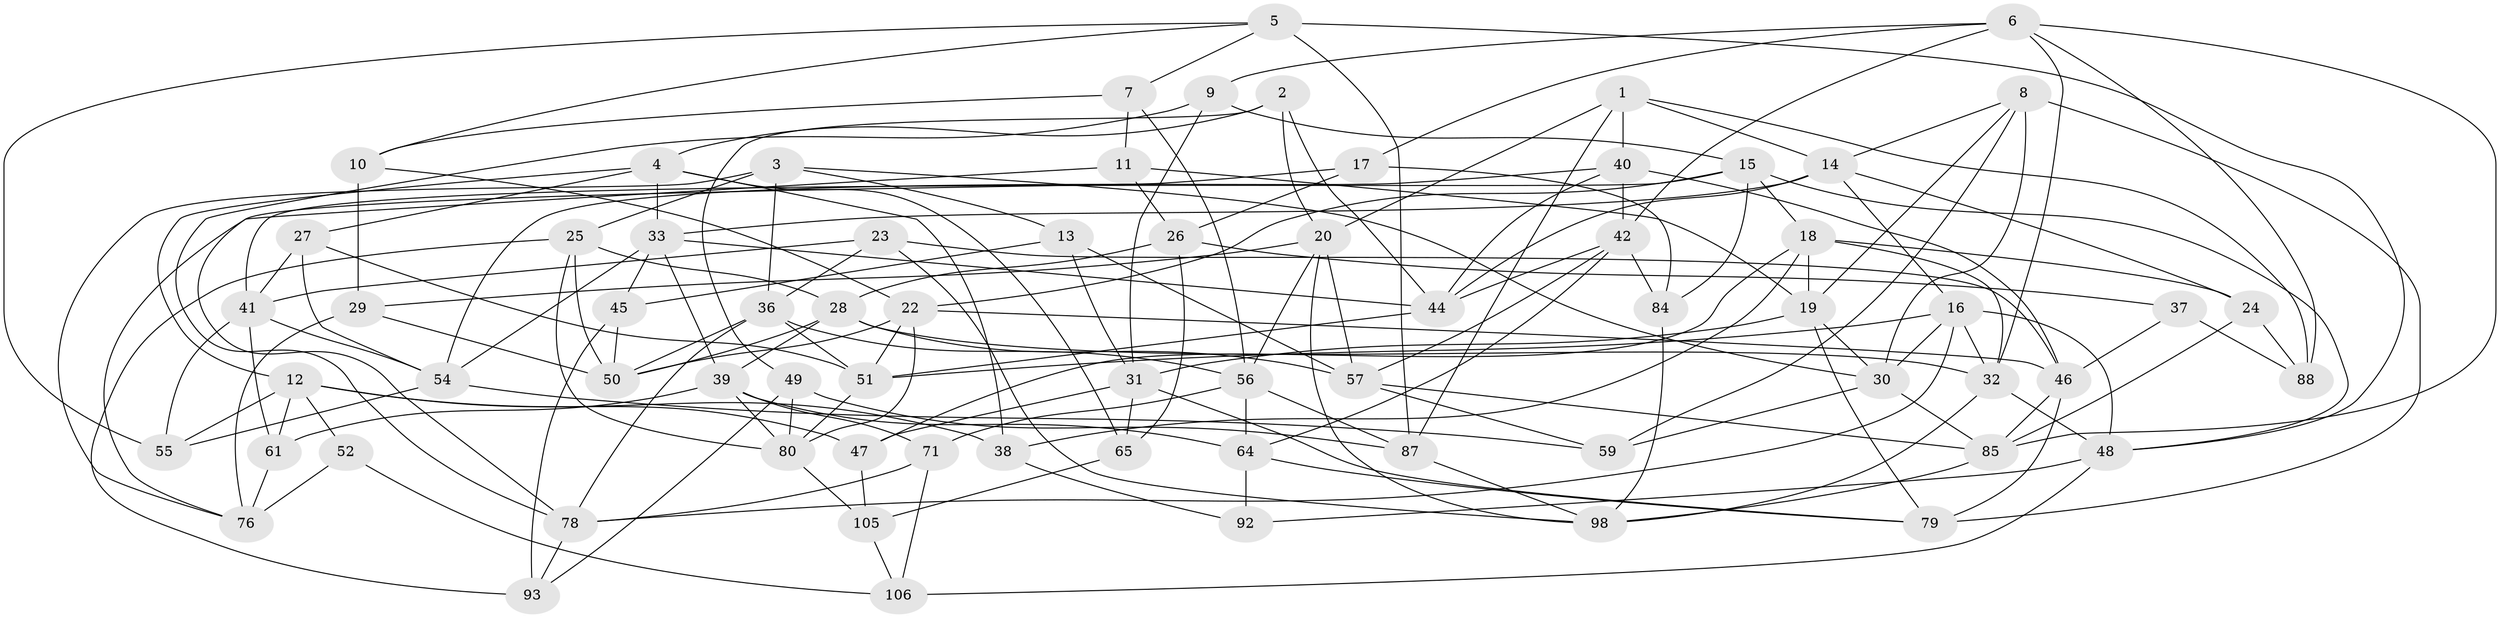 // original degree distribution, {4: 1.0}
// Generated by graph-tools (version 1.1) at 2025/42/03/06/25 10:42:19]
// undirected, 70 vertices, 175 edges
graph export_dot {
graph [start="1"]
  node [color=gray90,style=filled];
  1 [super="+21"];
  2;
  3 [super="+43"];
  4 [super="+99"];
  5 [super="+62"];
  6 [super="+111"];
  7;
  8 [super="+94"];
  9;
  10;
  11;
  12 [super="+34"];
  13;
  14 [super="+95"];
  15 [super="+70"];
  16 [super="+69"];
  17;
  18 [super="+58"];
  19 [super="+110"];
  20 [super="+63"];
  22 [super="+35"];
  23;
  24;
  25 [super="+96"];
  26 [super="+90"];
  27;
  28 [super="+60"];
  29;
  30 [super="+66"];
  31 [super="+83"];
  32 [super="+103"];
  33 [super="+74"];
  36 [super="+81"];
  37;
  38;
  39 [super="+100"];
  40 [super="+101"];
  41 [super="+53"];
  42 [super="+77"];
  44 [super="+68"];
  45;
  46 [super="+67"];
  47;
  48 [super="+82"];
  49;
  50 [super="+91"];
  51 [super="+109"];
  52;
  54 [super="+75"];
  55;
  56 [super="+89"];
  57 [super="+72"];
  59;
  61;
  64 [super="+73"];
  65;
  71;
  76 [super="+86"];
  78 [super="+102"];
  79 [super="+104"];
  80 [super="+107"];
  84;
  85 [super="+97"];
  87 [super="+108"];
  88;
  92;
  93;
  98 [super="+112"];
  105;
  106;
  1 -- 88;
  1 -- 40 [weight=2];
  1 -- 14;
  1 -- 20;
  1 -- 87;
  2 -- 49;
  2 -- 44;
  2 -- 20;
  2 -- 4;
  3 -- 25 [weight=2];
  3 -- 13;
  3 -- 36;
  3 -- 76;
  3 -- 30;
  4 -- 65;
  4 -- 38;
  4 -- 27;
  4 -- 33;
  4 -- 12;
  5 -- 55;
  5 -- 7;
  5 -- 87 [weight=2];
  5 -- 48;
  5 -- 10;
  6 -- 17;
  6 -- 88;
  6 -- 9;
  6 -- 42;
  6 -- 32;
  6 -- 85;
  7 -- 10;
  7 -- 11;
  7 -- 56;
  8 -- 59;
  8 -- 79 [weight=2];
  8 -- 14;
  8 -- 19;
  8 -- 30;
  9 -- 31;
  9 -- 78;
  9 -- 15;
  10 -- 29;
  10 -- 22;
  11 -- 78;
  11 -- 26;
  11 -- 19;
  12 -- 52;
  12 -- 61;
  12 -- 47;
  12 -- 38;
  12 -- 55;
  13 -- 45;
  13 -- 31;
  13 -- 57;
  14 -- 16;
  14 -- 24;
  14 -- 44;
  14 -- 33;
  15 -- 48;
  15 -- 84;
  15 -- 22;
  15 -- 41;
  15 -- 18;
  16 -- 30;
  16 -- 78;
  16 -- 32;
  16 -- 48;
  16 -- 51;
  17 -- 84;
  17 -- 26;
  17 -- 76;
  18 -- 24;
  18 -- 47;
  18 -- 32;
  18 -- 19;
  18 -- 38;
  19 -- 31;
  19 -- 30;
  19 -- 79;
  20 -- 29;
  20 -- 57;
  20 -- 56;
  20 -- 98;
  22 -- 51;
  22 -- 80;
  22 -- 50;
  22 -- 46;
  23 -- 36;
  23 -- 46;
  23 -- 41;
  23 -- 98;
  24 -- 88;
  24 -- 85;
  25 -- 93;
  25 -- 50;
  25 -- 80;
  25 -- 28;
  26 -- 37 [weight=2];
  26 -- 65;
  26 -- 28;
  27 -- 41;
  27 -- 54;
  27 -- 51;
  28 -- 32;
  28 -- 50;
  28 -- 57;
  28 -- 39;
  29 -- 50;
  29 -- 76;
  30 -- 85;
  30 -- 59;
  31 -- 65;
  31 -- 47;
  31 -- 79;
  32 -- 98;
  32 -- 48;
  33 -- 44;
  33 -- 45;
  33 -- 54;
  33 -- 39;
  36 -- 50;
  36 -- 56;
  36 -- 51;
  36 -- 78;
  37 -- 88;
  37 -- 46;
  38 -- 92;
  39 -- 61;
  39 -- 80;
  39 -- 71;
  39 -- 64;
  40 -- 46;
  40 -- 44;
  40 -- 54;
  40 -- 42;
  41 -- 61;
  41 -- 55;
  41 -- 54;
  42 -- 57;
  42 -- 64;
  42 -- 44;
  42 -- 84;
  44 -- 51;
  45 -- 93;
  45 -- 50;
  46 -- 79;
  46 -- 85;
  47 -- 105;
  48 -- 92;
  48 -- 106;
  49 -- 93;
  49 -- 87;
  49 -- 80;
  51 -- 80;
  52 -- 76 [weight=2];
  52 -- 106;
  54 -- 59;
  54 -- 55;
  56 -- 71;
  56 -- 87;
  56 -- 64;
  57 -- 59;
  57 -- 85;
  61 -- 76;
  64 -- 92 [weight=2];
  64 -- 79;
  65 -- 105;
  71 -- 78;
  71 -- 106;
  78 -- 93;
  80 -- 105;
  84 -- 98;
  85 -- 98;
  87 -- 98;
  105 -- 106;
}
